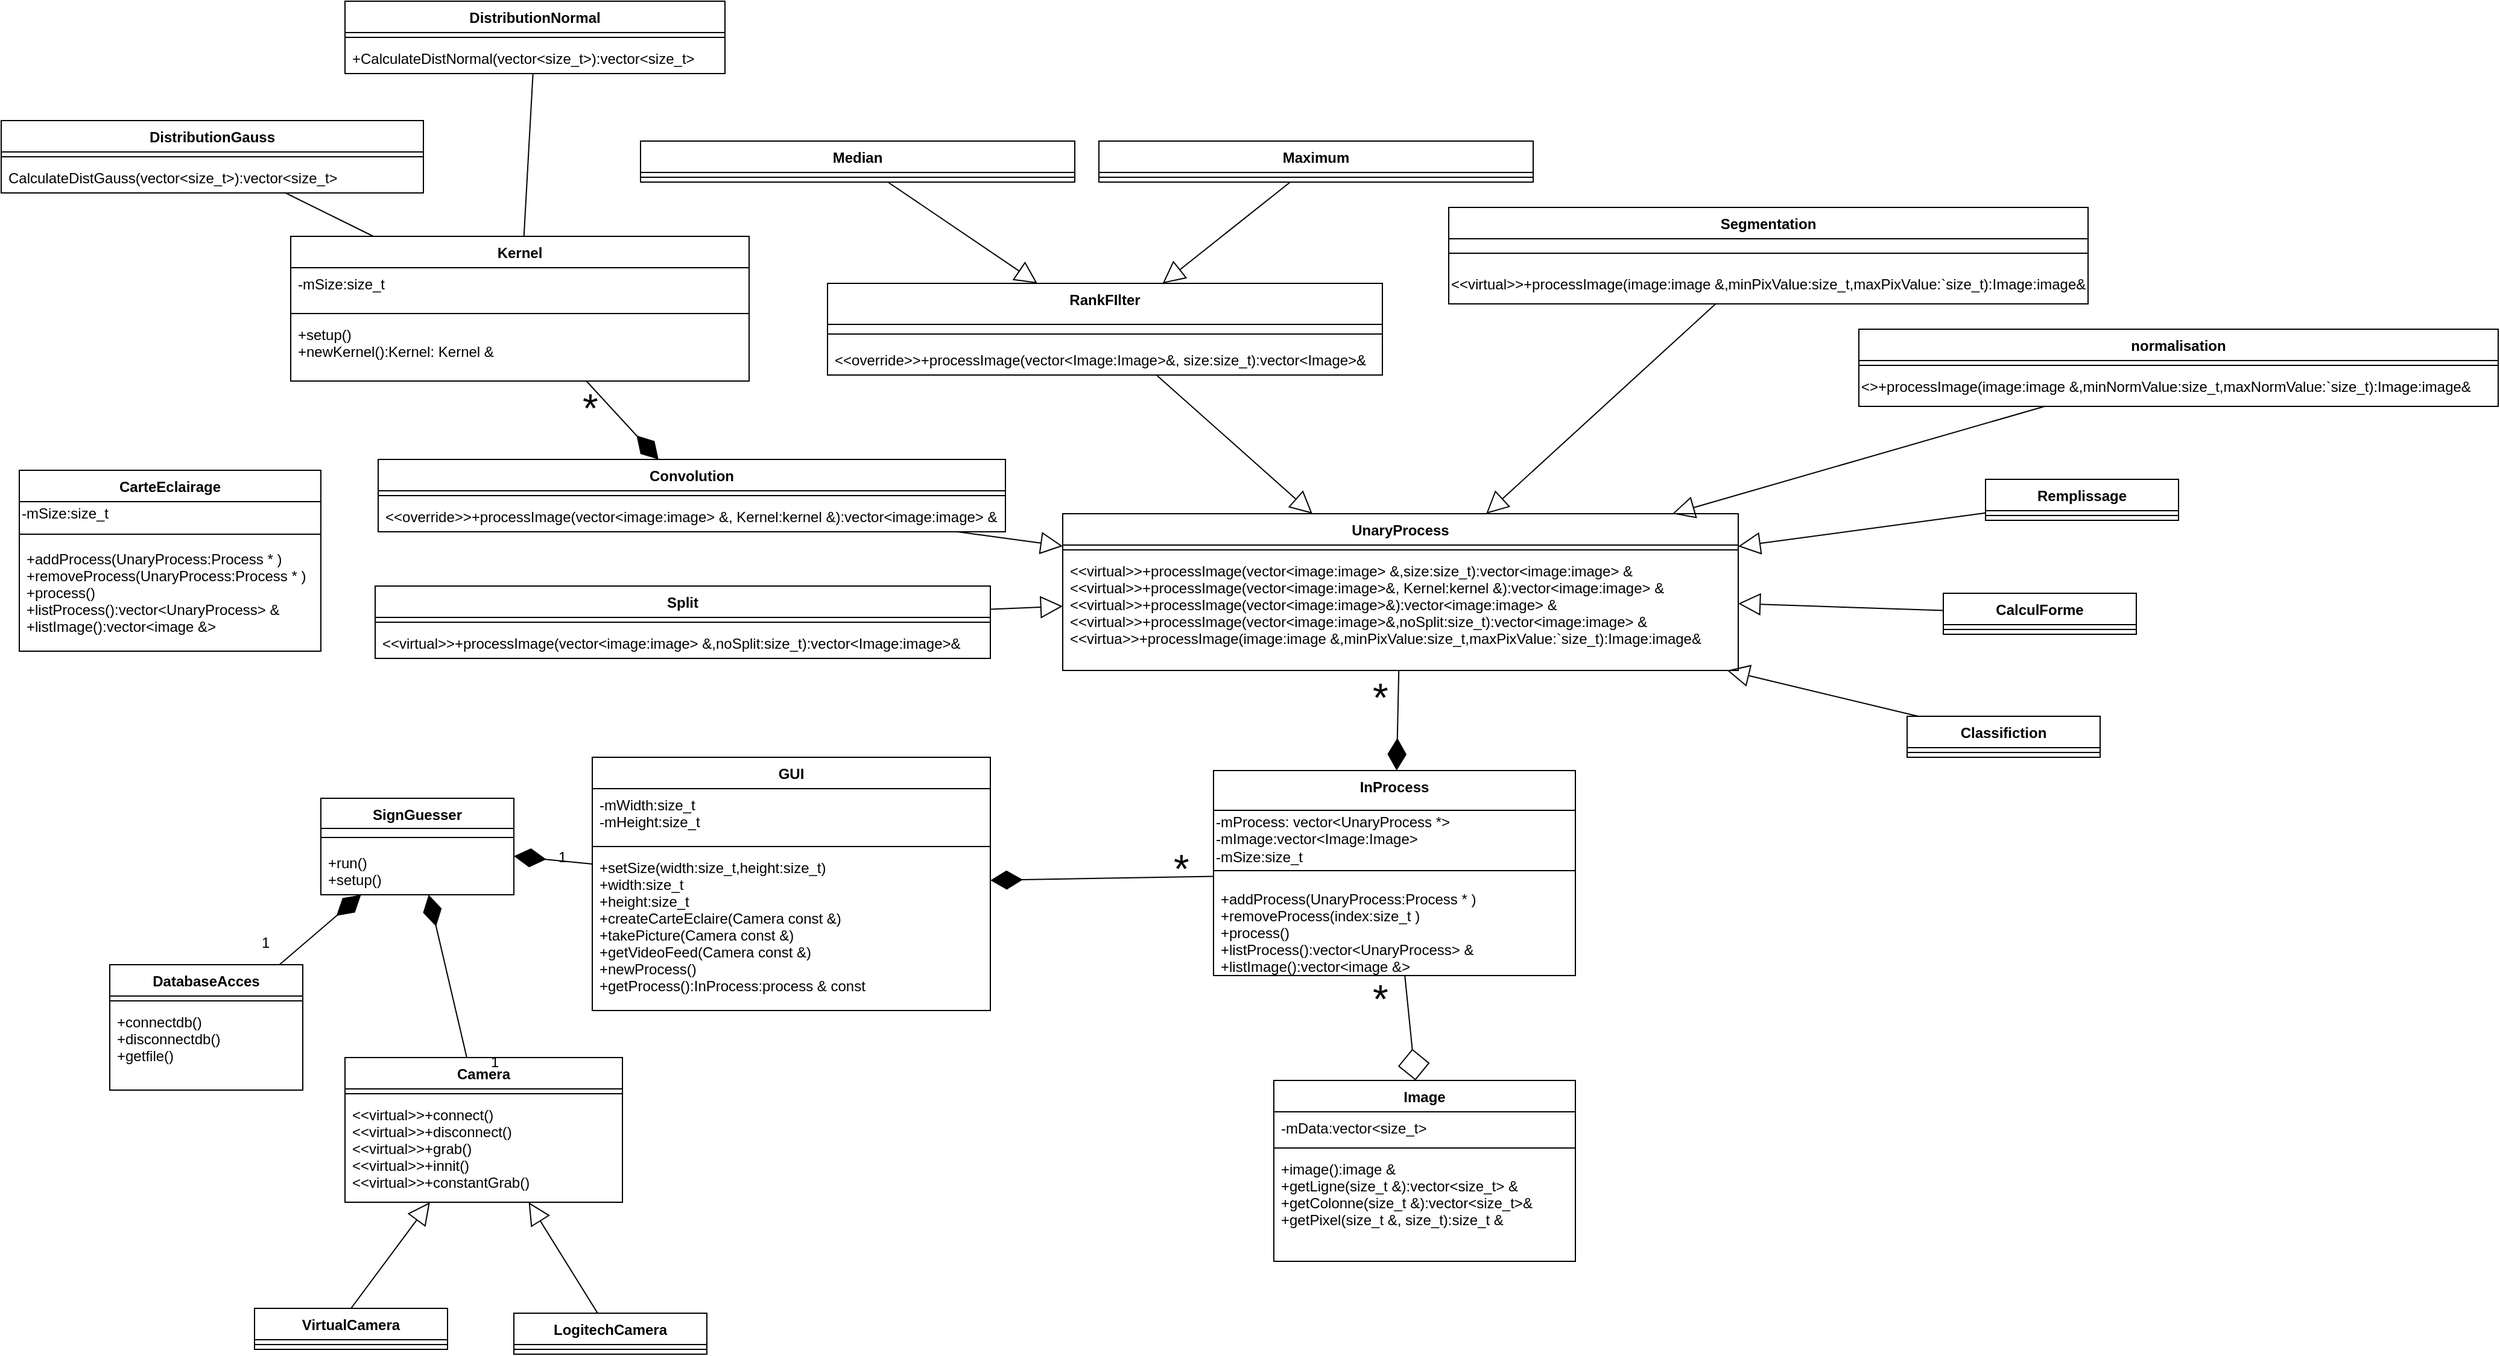 <mxfile version="11.3.0" type="device" pages="1"><diagram id="PDiZhnMwtKH1z3-ArNgQ" name="Page-1"><mxGraphModel dx="1534" dy="1639" grid="1" gridSize="10" guides="1" tooltips="1" connect="1" arrows="1" fold="1" page="0" pageScale="1" pageWidth="850" pageHeight="1100" math="0" shadow="0"><root><mxCell id="0"/><mxCell id="1" parent="0"/><mxCell id="jT6UK49fK-MPnu4gzo5e-1" value="Camera" style="swimlane;fontStyle=1;align=center;verticalAlign=top;childLayout=stackLayout;horizontal=1;startSize=26;horizontalStack=0;resizeParent=1;resizeParentMax=0;resizeLast=0;collapsible=1;marginBottom=0;" parent="1" vertex="1"><mxGeometry x="285" y="493" width="230" height="120" as="geometry"/></mxCell><mxCell id="jT6UK49fK-MPnu4gzo5e-3" value="" style="line;strokeWidth=1;fillColor=none;align=left;verticalAlign=middle;spacingTop=-1;spacingLeft=3;spacingRight=3;rotatable=0;labelPosition=right;points=[];portConstraint=eastwest;" parent="jT6UK49fK-MPnu4gzo5e-1" vertex="1"><mxGeometry y="26" width="230" height="8" as="geometry"/></mxCell><mxCell id="jT6UK49fK-MPnu4gzo5e-4" value="&lt;&lt;virtual&gt;&gt;+connect()&#10;&lt;&lt;virtual&gt;&gt;+disconnect()&#10;&lt;&lt;virtual&gt;&gt;+grab()&#10;&lt;&lt;virtual&gt;&gt;+innit()&#10;&lt;&lt;virtual&gt;&gt;+constantGrab()" style="text;strokeColor=none;fillColor=none;align=left;verticalAlign=top;spacingLeft=4;spacingRight=4;overflow=hidden;rotatable=0;points=[[0,0.5],[1,0.5]];portConstraint=eastwest;" parent="jT6UK49fK-MPnu4gzo5e-1" vertex="1"><mxGeometry y="34" width="230" height="86" as="geometry"/></mxCell><mxCell id="jT6UK49fK-MPnu4gzo5e-17" value="LogitechCamera" style="swimlane;fontStyle=1;align=center;verticalAlign=top;childLayout=stackLayout;horizontal=1;startSize=26;horizontalStack=0;resizeParent=1;resizeParentMax=0;resizeLast=0;collapsible=1;marginBottom=0;" parent="1" vertex="1"><mxGeometry x="425" y="705" width="160" height="34" as="geometry"/></mxCell><mxCell id="jT6UK49fK-MPnu4gzo5e-19" value="" style="line;strokeWidth=1;fillColor=none;align=left;verticalAlign=middle;spacingTop=-1;spacingLeft=3;spacingRight=3;rotatable=0;labelPosition=right;points=[];portConstraint=eastwest;" parent="jT6UK49fK-MPnu4gzo5e-17" vertex="1"><mxGeometry y="26" width="160" height="8" as="geometry"/></mxCell><mxCell id="jT6UK49fK-MPnu4gzo5e-21" value="VirtualCamera" style="swimlane;fontStyle=1;align=center;verticalAlign=top;childLayout=stackLayout;horizontal=1;startSize=26;horizontalStack=0;resizeParent=1;resizeParentMax=0;resizeLast=0;collapsible=1;marginBottom=0;" parent="1" vertex="1"><mxGeometry x="210" y="701" width="160" height="34" as="geometry"/></mxCell><mxCell id="jT6UK49fK-MPnu4gzo5e-23" value="" style="line;strokeWidth=1;fillColor=none;align=left;verticalAlign=middle;spacingTop=-1;spacingLeft=3;spacingRight=3;rotatable=0;labelPosition=right;points=[];portConstraint=eastwest;" parent="jT6UK49fK-MPnu4gzo5e-21" vertex="1"><mxGeometry y="26" width="160" height="8" as="geometry"/></mxCell><mxCell id="jT6UK49fK-MPnu4gzo5e-25" value="" style="endArrow=block;endSize=16;endFill=0;html=1;exitX=0.5;exitY=0;exitDx=0;exitDy=0;" parent="1" source="jT6UK49fK-MPnu4gzo5e-21" target="jT6UK49fK-MPnu4gzo5e-1" edge="1"><mxGeometry x="-0.48" y="35" width="160" relative="1" as="geometry"><mxPoint x="430" y="836" as="sourcePoint"/><mxPoint x="590" y="836" as="targetPoint"/><mxPoint as="offset"/></mxGeometry></mxCell><mxCell id="jT6UK49fK-MPnu4gzo5e-26" value="" style="endArrow=block;endSize=16;endFill=0;html=1;" parent="1" source="jT6UK49fK-MPnu4gzo5e-17" target="jT6UK49fK-MPnu4gzo5e-1" edge="1"><mxGeometry x="-0.48" y="35" width="160" relative="1" as="geometry"><mxPoint x="730" y="700" as="sourcePoint"/><mxPoint x="788" y="636" as="targetPoint"/><mxPoint as="offset"/></mxGeometry></mxCell><mxCell id="jT6UK49fK-MPnu4gzo5e-27" value="UnaryProcess" style="swimlane;fontStyle=1;align=center;verticalAlign=top;childLayout=stackLayout;horizontal=1;startSize=26;horizontalStack=0;resizeParent=1;resizeParentMax=0;resizeLast=0;collapsible=1;marginBottom=0;" parent="1" vertex="1"><mxGeometry x="880" y="42" width="560" height="130" as="geometry"/></mxCell><mxCell id="jT6UK49fK-MPnu4gzo5e-29" value="" style="line;strokeWidth=1;fillColor=none;align=left;verticalAlign=middle;spacingTop=-1;spacingLeft=3;spacingRight=3;rotatable=0;labelPosition=right;points=[];portConstraint=eastwest;" parent="jT6UK49fK-MPnu4gzo5e-27" vertex="1"><mxGeometry y="26" width="560" height="8" as="geometry"/></mxCell><mxCell id="jT6UK49fK-MPnu4gzo5e-30" value="&lt;&lt;virtual&gt;&gt;+processImage(vector&lt;image:image&gt; &amp;,size:size_t):vector&lt;image:image&gt; &amp;&#10;&lt;&lt;virtual&gt;&gt;+processImage(vector&lt;image:image&gt;&amp;, Kernel:kernel &amp;):vector&lt;image:image&gt; &amp;&#10;&lt;&lt;virtual&gt;&gt;+processImage(vector&lt;image:image&gt;&amp;):vector&lt;image:image&gt; &amp;&#10;&lt;&lt;virtual&gt;&gt;+processImage(vector&lt;image:image&gt;&amp;,noSplit:size_t):vector&lt;image:image&gt; &amp;&#10;&lt;&lt;virtua&gt;&gt;+processImage(image:image &amp;,minPixValue:size_t,maxPixValue:`size_t):Image:image&amp;" style="text;strokeColor=none;fillColor=none;align=left;verticalAlign=top;spacingLeft=4;spacingRight=4;overflow=hidden;rotatable=0;points=[[0,0.5],[1,0.5]];portConstraint=eastwest;" parent="jT6UK49fK-MPnu4gzo5e-27" vertex="1"><mxGeometry y="34" width="560" height="96" as="geometry"/></mxCell><mxCell id="jT6UK49fK-MPnu4gzo5e-39" value="Segmentation" style="swimlane;fontStyle=1;align=center;verticalAlign=top;childLayout=stackLayout;horizontal=1;startSize=26;horizontalStack=0;resizeParent=1;resizeParentMax=0;resizeLast=0;collapsible=1;marginBottom=0;" parent="1" vertex="1"><mxGeometry x="1200" y="-212" width="530" height="80" as="geometry"/></mxCell><mxCell id="jT6UK49fK-MPnu4gzo5e-41" value="" style="line;strokeWidth=1;fillColor=none;align=left;verticalAlign=middle;spacingTop=-1;spacingLeft=3;spacingRight=3;rotatable=0;labelPosition=right;points=[];portConstraint=eastwest;" parent="jT6UK49fK-MPnu4gzo5e-39" vertex="1"><mxGeometry y="26" width="530" height="24" as="geometry"/></mxCell><UserObject label="&amp;lt;&amp;lt;virtual&amp;gt;&amp;gt;+processImage(image:image &amp;amp;,minPixValue:size_t,maxPixValue:`size_t):Image:image&amp;amp;" link="&lt;&lt;virtua&gt;&gt;+processImage(image:image &amp;,minPixValue:size_t,maxPixValue:`size_t):Image:image" id="B89aI0vVhFAABAw-iWFT-4"><mxCell style="text;html=1;" vertex="1" parent="jT6UK49fK-MPnu4gzo5e-39"><mxGeometry y="50" width="530" height="30" as="geometry"/></mxCell></UserObject><mxCell id="jT6UK49fK-MPnu4gzo5e-43" value="" style="endArrow=block;endSize=16;endFill=0;html=1;" parent="1" source="ra9tft4t25NeVBmugple-39" target="jT6UK49fK-MPnu4gzo5e-27" edge="1"><mxGeometry x="-0.48" y="35" width="160" relative="1" as="geometry"><mxPoint x="688.667" y="30.5" as="sourcePoint"/><mxPoint x="769.752" y="90" as="targetPoint"/><mxPoint as="offset"/></mxGeometry></mxCell><mxCell id="jT6UK49fK-MPnu4gzo5e-45" value="" style="endArrow=block;endSize=16;endFill=0;html=1;" parent="1" source="jT6UK49fK-MPnu4gzo5e-39" target="jT6UK49fK-MPnu4gzo5e-27" edge="1"><mxGeometry x="-0.48" y="35" width="160" relative="1" as="geometry"><mxPoint x="1031" y="140" as="sourcePoint"/><mxPoint x="1089.252" y="80" as="targetPoint"/><mxPoint as="offset"/></mxGeometry></mxCell><mxCell id="jT6UK49fK-MPnu4gzo5e-46" value="InProcess" style="swimlane;fontStyle=1;align=center;verticalAlign=top;childLayout=stackLayout;horizontal=1;startSize=33;horizontalStack=0;resizeParent=1;resizeParentMax=0;resizeLast=0;collapsible=1;marginBottom=0;" parent="1" vertex="1"><mxGeometry x="1005" y="255" width="300" height="170" as="geometry"/></mxCell><mxCell id="jT6UK49fK-MPnu4gzo5e-72" value="-mProcess: vector&amp;lt;UnaryProcess *&amp;gt;&lt;br&gt;-mImage:vector&amp;lt;Image:Image&amp;gt;&lt;br&gt;-mSize:size_t" style="text;html=1;resizable=0;points=[];autosize=1;align=left;verticalAlign=top;spacingTop=-4;fontSize=12;" parent="jT6UK49fK-MPnu4gzo5e-46" vertex="1"><mxGeometry y="33" width="300" height="40" as="geometry"/></mxCell><mxCell id="jT6UK49fK-MPnu4gzo5e-48" value="" style="line;strokeWidth=1;fillColor=none;align=left;verticalAlign=middle;spacingTop=-1;spacingLeft=3;spacingRight=3;rotatable=0;labelPosition=right;points=[];portConstraint=eastwest;" parent="jT6UK49fK-MPnu4gzo5e-46" vertex="1"><mxGeometry y="73" width="300" height="20" as="geometry"/></mxCell><mxCell id="jT6UK49fK-MPnu4gzo5e-49" value="+addProcess(UnaryProcess:Process * )&#10;+removeProcess(index:size_t )&#10;+process()&#10;+listProcess():vector&lt;UnaryProcess&gt; &amp;&#10;+listImage():vector&lt;image &amp;&gt;" style="text;strokeColor=none;fillColor=none;align=left;verticalAlign=top;spacingLeft=4;spacingRight=4;overflow=hidden;rotatable=0;points=[[0,0.5],[1,0.5]];portConstraint=eastwest;" parent="jT6UK49fK-MPnu4gzo5e-46" vertex="1"><mxGeometry y="93" width="300" height="77" as="geometry"/></mxCell><mxCell id="jT6UK49fK-MPnu4gzo5e-52" value="GUI" style="swimlane;fontStyle=1;align=center;verticalAlign=top;childLayout=stackLayout;horizontal=1;startSize=26;horizontalStack=0;resizeParent=1;resizeParentMax=0;resizeLast=0;collapsible=1;marginBottom=0;fontSize=12;" parent="1" vertex="1"><mxGeometry x="490" y="244" width="330" height="210" as="geometry"/></mxCell><mxCell id="jT6UK49fK-MPnu4gzo5e-53" value="-mWidth:size_t&#10;-mHeight:size_t&#10;" style="text;strokeColor=none;fillColor=none;align=left;verticalAlign=top;spacingLeft=4;spacingRight=4;overflow=hidden;rotatable=0;points=[[0,0.5],[1,0.5]];portConstraint=eastwest;" parent="jT6UK49fK-MPnu4gzo5e-52" vertex="1"><mxGeometry y="26" width="330" height="44" as="geometry"/></mxCell><mxCell id="jT6UK49fK-MPnu4gzo5e-54" value="" style="line;strokeWidth=1;fillColor=none;align=left;verticalAlign=middle;spacingTop=-1;spacingLeft=3;spacingRight=3;rotatable=0;labelPosition=right;points=[];portConstraint=eastwest;" parent="jT6UK49fK-MPnu4gzo5e-52" vertex="1"><mxGeometry y="70" width="330" height="8" as="geometry"/></mxCell><mxCell id="jT6UK49fK-MPnu4gzo5e-55" value="+setSize(width:size_t,height:size_t)&#10;+width:size_t&#10;+height:size_t&#10;+createCarteEclaire(Camera const &amp;)&#10;+takePicture(Camera const &amp;)&#10;+getVideoFeed(Camera const &amp;)&#10;+newProcess()&#10;+getProcess():InProcess:process &amp; const" style="text;strokeColor=none;fillColor=none;align=left;verticalAlign=top;spacingLeft=4;spacingRight=4;overflow=hidden;rotatable=0;points=[[0,0.5],[1,0.5]];portConstraint=eastwest;" parent="jT6UK49fK-MPnu4gzo5e-52" vertex="1"><mxGeometry y="78" width="330" height="132" as="geometry"/></mxCell><mxCell id="jT6UK49fK-MPnu4gzo5e-56" value="DatabaseAcces" style="swimlane;fontStyle=1;align=center;verticalAlign=top;childLayout=stackLayout;horizontal=1;startSize=26;horizontalStack=0;resizeParent=1;resizeParentMax=0;resizeLast=0;collapsible=1;marginBottom=0;fontSize=12;" parent="1" vertex="1"><mxGeometry x="90" y="416" width="160" height="104" as="geometry"/></mxCell><mxCell id="jT6UK49fK-MPnu4gzo5e-58" value="" style="line;strokeWidth=1;fillColor=none;align=left;verticalAlign=middle;spacingTop=-1;spacingLeft=3;spacingRight=3;rotatable=0;labelPosition=right;points=[];portConstraint=eastwest;" parent="jT6UK49fK-MPnu4gzo5e-56" vertex="1"><mxGeometry y="26" width="160" height="8" as="geometry"/></mxCell><mxCell id="jT6UK49fK-MPnu4gzo5e-59" value="+connectdb()&#10;+disconnectdb()&#10;+getfile()" style="text;strokeColor=none;fillColor=none;align=left;verticalAlign=top;spacingLeft=4;spacingRight=4;overflow=hidden;rotatable=0;points=[[0,0.5],[1,0.5]];portConstraint=eastwest;" parent="jT6UK49fK-MPnu4gzo5e-56" vertex="1"><mxGeometry y="34" width="160" height="70" as="geometry"/></mxCell><mxCell id="jT6UK49fK-MPnu4gzo5e-60" value="SignGuesser" style="swimlane;fontStyle=1;align=center;verticalAlign=top;childLayout=stackLayout;horizontal=1;startSize=25;horizontalStack=0;resizeParent=1;resizeParentMax=0;resizeLast=0;collapsible=1;marginBottom=0;fontSize=12;" parent="1" vertex="1"><mxGeometry x="265" y="278" width="160" height="80" as="geometry"/></mxCell><mxCell id="jT6UK49fK-MPnu4gzo5e-62" value="" style="line;strokeWidth=1;fillColor=none;align=left;verticalAlign=middle;spacingTop=-1;spacingLeft=3;spacingRight=3;rotatable=0;labelPosition=right;points=[];portConstraint=eastwest;" parent="jT6UK49fK-MPnu4gzo5e-60" vertex="1"><mxGeometry y="25" width="160" height="15" as="geometry"/></mxCell><mxCell id="jT6UK49fK-MPnu4gzo5e-63" value="+run()&#10;+setup()" style="text;strokeColor=none;fillColor=none;align=left;verticalAlign=top;spacingLeft=4;spacingRight=4;overflow=hidden;rotatable=0;points=[[0,0.5],[1,0.5]];portConstraint=eastwest;" parent="jT6UK49fK-MPnu4gzo5e-60" vertex="1"><mxGeometry y="40" width="160" height="40" as="geometry"/></mxCell><mxCell id="jT6UK49fK-MPnu4gzo5e-89" value="1" style="text;html=1;resizable=0;points=[];autosize=1;align=left;verticalAlign=top;spacingTop=-4;fontSize=12;" parent="1" vertex="1"><mxGeometry x="460" y="317" width="20" height="20" as="geometry"/></mxCell><mxCell id="jT6UK49fK-MPnu4gzo5e-90" value="1" style="text;html=1;resizable=0;points=[];autosize=1;align=left;verticalAlign=top;spacingTop=-4;fontSize=12;" parent="1" vertex="1"><mxGeometry x="404" y="487" width="20" height="20" as="geometry"/></mxCell><mxCell id="dZitcG1kbYvTenkWODb6-5" value="CarteEclairage" style="swimlane;fontStyle=1;align=center;verticalAlign=top;childLayout=stackLayout;horizontal=1;startSize=26;horizontalStack=0;resizeParent=1;resizeParentMax=0;resizeLast=0;collapsible=1;marginBottom=0;" parent="1" vertex="1"><mxGeometry x="15" y="6" width="250" height="150" as="geometry"/></mxCell><mxCell id="dZitcG1kbYvTenkWODb6-43" value="-mSize:size_t" style="text;html=1;resizable=0;points=[];autosize=1;align=left;verticalAlign=top;spacingTop=-4;" parent="dZitcG1kbYvTenkWODb6-5" vertex="1"><mxGeometry y="26" width="250" height="20" as="geometry"/></mxCell><mxCell id="dZitcG1kbYvTenkWODb6-7" value="" style="line;strokeWidth=1;fillColor=none;align=left;verticalAlign=middle;spacingTop=-1;spacingLeft=3;spacingRight=3;rotatable=0;labelPosition=right;points=[];portConstraint=eastwest;" parent="dZitcG1kbYvTenkWODb6-5" vertex="1"><mxGeometry y="46" width="250" height="14" as="geometry"/></mxCell><mxCell id="dZitcG1kbYvTenkWODb6-8" value="+addProcess(UnaryProcess:Process * )&#10;+removeProcess(UnaryProcess:Process * )&#10;+process()&#10;+listProcess():vector&lt;UnaryProcess&gt; &amp;&#10;+listImage():vector&lt;image &amp;&gt;" style="text;strokeColor=none;fillColor=none;align=left;verticalAlign=top;spacingLeft=4;spacingRight=4;overflow=hidden;rotatable=0;points=[[0,0.5],[1,0.5]];portConstraint=eastwest;" parent="dZitcG1kbYvTenkWODb6-5" vertex="1"><mxGeometry y="60" width="250" height="90" as="geometry"/></mxCell><mxCell id="dZitcG1kbYvTenkWODb6-11" value="*&lt;br style=&quot;font-size: 33px;&quot;&gt;" style="text;html=1;resizable=0;points=[];autosize=1;align=left;verticalAlign=top;spacingTop=-4;fontSize=33;" parent="1" vertex="1"><mxGeometry x="1135" y="172" width="20" height="20" as="geometry"/></mxCell><mxCell id="dZitcG1kbYvTenkWODb6-17" value="1" style="text;html=1;resizable=0;points=[];autosize=1;align=left;verticalAlign=top;spacingTop=-4;fontSize=12;" parent="1" vertex="1"><mxGeometry x="214" y="387.5" width="20" height="20" as="geometry"/></mxCell><mxCell id="dZitcG1kbYvTenkWODb6-31" value="*&lt;br style=&quot;font-size: 33px;&quot;&gt;" style="text;html=1;resizable=0;points=[];autosize=1;align=left;verticalAlign=top;spacingTop=-4;fontSize=33;" parent="1" vertex="1"><mxGeometry x="1135" y="422" width="20" height="20" as="geometry"/></mxCell><mxCell id="dZitcG1kbYvTenkWODb6-36" value="Image" style="swimlane;fontStyle=1;align=center;verticalAlign=top;childLayout=stackLayout;horizontal=1;startSize=26;horizontalStack=0;resizeParent=1;resizeParentMax=0;resizeLast=0;collapsible=1;marginBottom=0;" parent="1" vertex="1"><mxGeometry x="1055" y="512" width="250" height="150" as="geometry"/></mxCell><mxCell id="dZitcG1kbYvTenkWODb6-37" value="-mData:vector&lt;size_t&gt;" style="text;strokeColor=none;fillColor=none;align=left;verticalAlign=top;spacingLeft=4;spacingRight=4;overflow=hidden;rotatable=0;points=[[0,0.5],[1,0.5]];portConstraint=eastwest;" parent="dZitcG1kbYvTenkWODb6-36" vertex="1"><mxGeometry y="26" width="250" height="26" as="geometry"/></mxCell><mxCell id="dZitcG1kbYvTenkWODb6-38" value="" style="line;strokeWidth=1;fillColor=none;align=left;verticalAlign=middle;spacingTop=-1;spacingLeft=3;spacingRight=3;rotatable=0;labelPosition=right;points=[];portConstraint=eastwest;" parent="dZitcG1kbYvTenkWODb6-36" vertex="1"><mxGeometry y="52" width="250" height="8" as="geometry"/></mxCell><mxCell id="dZitcG1kbYvTenkWODb6-39" value="+image():image &amp;&#10;+getLigne(size_t &amp;):vector&lt;size_t&gt; &amp;&#10;+getColonne(size_t &amp;):vector&lt;size_t&gt;&amp;&#10;+getPixel(size_t &amp;, size_t):size_t &amp;&#10;" style="text;strokeColor=none;fillColor=none;align=left;verticalAlign=top;spacingLeft=4;spacingRight=4;overflow=hidden;rotatable=0;points=[[0,0.5],[1,0.5]];portConstraint=eastwest;" parent="dZitcG1kbYvTenkWODb6-36" vertex="1"><mxGeometry y="60" width="250" height="90" as="geometry"/></mxCell><mxCell id="ra9tft4t25NeVBmugple-1" value="normalisation" style="swimlane;fontStyle=1;align=center;verticalAlign=top;childLayout=stackLayout;horizontal=1;startSize=26;horizontalStack=0;resizeParent=1;resizeParentMax=0;resizeLast=0;collapsible=1;marginBottom=0;" parent="1" vertex="1"><mxGeometry x="1540" y="-111" width="530" height="64" as="geometry"/></mxCell><mxCell id="ra9tft4t25NeVBmugple-3" value="" style="line;strokeWidth=1;fillColor=none;align=left;verticalAlign=middle;spacingTop=-1;spacingLeft=3;spacingRight=3;rotatable=0;labelPosition=right;points=[];portConstraint=eastwest;" parent="ra9tft4t25NeVBmugple-1" vertex="1"><mxGeometry y="26" width="530" height="8" as="geometry"/></mxCell><UserObject label="&amp;lt;&amp;gt;+processImage(image:image &amp;amp;,minNormValue:size_t,maxNormValue:`size_t):Image:image&amp;amp;" link="&lt;&lt;virtual&gt;&gt;+processImage(image:image &amp;,minPixValue:size_t,maxPixValue:`size_t):Image:image&amp;" id="B89aI0vVhFAABAw-iWFT-5"><mxCell style="text;html=1;" vertex="1" parent="ra9tft4t25NeVBmugple-1"><mxGeometry y="34" width="530" height="30" as="geometry"/></mxCell></UserObject><mxCell id="ra9tft4t25NeVBmugple-5" value="" style="endArrow=block;endSize=16;endFill=0;html=1;" parent="1" source="ra9tft4t25NeVBmugple-1" target="jT6UK49fK-MPnu4gzo5e-27" edge="1"><mxGeometry x="-0.48" y="35" width="160" relative="1" as="geometry"><mxPoint x="1229.833" y="110" as="sourcePoint"/><mxPoint x="1111.206" y="165" as="targetPoint"/><mxPoint as="offset"/></mxGeometry></mxCell><mxCell id="ra9tft4t25NeVBmugple-9" value="" style="endArrow=diamondThin;endFill=1;endSize=24;html=1;" parent="1" source="jT6UK49fK-MPnu4gzo5e-52" target="jT6UK49fK-MPnu4gzo5e-60" edge="1"><mxGeometry width="160" relative="1" as="geometry"><mxPoint x="364.362" y="368" as="sourcePoint"/><mxPoint x="395.957" y="503" as="targetPoint"/></mxGeometry></mxCell><mxCell id="ra9tft4t25NeVBmugple-10" value="" style="endArrow=diamondThin;endFill=1;endSize=24;html=1;" parent="1" source="jT6UK49fK-MPnu4gzo5e-56" target="jT6UK49fK-MPnu4gzo5e-60" edge="1"><mxGeometry width="160" relative="1" as="geometry"><mxPoint x="340" y="400.794" as="sourcePoint"/><mxPoint x="285" y="391.304" as="targetPoint"/></mxGeometry></mxCell><mxCell id="ra9tft4t25NeVBmugple-11" value="" style="endArrow=diamondThin;endFill=1;endSize=24;html=1;" parent="1" source="jT6UK49fK-MPnu4gzo5e-1" target="jT6UK49fK-MPnu4gzo5e-60" edge="1"><mxGeometry width="160" relative="1" as="geometry"><mxPoint x="372.5" y="415.794" as="sourcePoint"/><mxPoint x="317.5" y="406.304" as="targetPoint"/></mxGeometry></mxCell><mxCell id="ra9tft4t25NeVBmugple-13" value="" style="endArrow=diamond;endFill=0;endSize=24;html=1;" parent="1" source="jT6UK49fK-MPnu4gzo5e-46" target="dZitcG1kbYvTenkWODb6-36" edge="1"><mxGeometry width="160" relative="1" as="geometry"><mxPoint x="923.585" y="537" as="sourcePoint"/><mxPoint x="921.415" y="422" as="targetPoint"/></mxGeometry></mxCell><mxCell id="ra9tft4t25NeVBmugple-14" value="" style="endArrow=diamondThin;endFill=1;endSize=24;html=1;" parent="1" source="jT6UK49fK-MPnu4gzo5e-27" target="jT6UK49fK-MPnu4gzo5e-46" edge="1"><mxGeometry width="160" relative="1" as="geometry"><mxPoint x="1091.687" y="277" as="sourcePoint"/><mxPoint x="1028.225" y="200" as="targetPoint"/></mxGeometry></mxCell><mxCell id="ra9tft4t25NeVBmugple-18" value="" style="endArrow=block;endSize=16;endFill=0;html=1;" parent="1" source="ra9tft4t25NeVBmugple-58" target="ra9tft4t25NeVBmugple-53" edge="1"><mxGeometry x="-0.48" y="35" width="160" relative="1" as="geometry"><mxPoint x="902.653" y="-177" as="sourcePoint"/><mxPoint x="871.25" y="-50" as="targetPoint"/><mxPoint as="offset"/></mxGeometry></mxCell><mxCell id="ra9tft4t25NeVBmugple-19" value="" style="endArrow=block;endSize=16;endFill=0;html=1;" parent="1" source="ra9tft4t25NeVBmugple-53" target="jT6UK49fK-MPnu4gzo5e-27" edge="1"><mxGeometry x="-0.48" y="35" width="160" relative="1" as="geometry"><mxPoint x="855.152" y="-16" as="sourcePoint"/><mxPoint x="780.706" y="125" as="targetPoint"/><mxPoint as="offset"/></mxGeometry></mxCell><mxCell id="ra9tft4t25NeVBmugple-20" value="" style="endArrow=block;endSize=16;endFill=0;html=1;" parent="1" source="ra9tft4t25NeVBmugple-62" target="ra9tft4t25NeVBmugple-53" edge="1"><mxGeometry x="-0.48" y="35" width="160" relative="1" as="geometry"><mxPoint x="744.04" y="-181" as="sourcePoint"/><mxPoint x="828.75" y="-50" as="targetPoint"/><mxPoint as="offset"/></mxGeometry></mxCell><mxCell id="ra9tft4t25NeVBmugple-22" value="Kernel" style="swimlane;fontStyle=1;align=center;verticalAlign=top;childLayout=stackLayout;horizontal=1;startSize=26;horizontalStack=0;resizeParent=1;resizeParentMax=0;resizeLast=0;collapsible=1;marginBottom=0;" parent="1" vertex="1"><mxGeometry x="240" y="-188" width="380" height="120" as="geometry"/></mxCell><mxCell id="ra9tft4t25NeVBmugple-23" value="-mSize:size_t" style="text;strokeColor=none;fillColor=none;align=left;verticalAlign=top;spacingLeft=4;spacingRight=4;overflow=hidden;rotatable=0;points=[[0,0.5],[1,0.5]];portConstraint=eastwest;" parent="ra9tft4t25NeVBmugple-22" vertex="1"><mxGeometry y="26" width="380" height="34" as="geometry"/></mxCell><mxCell id="ra9tft4t25NeVBmugple-24" value="" style="line;strokeWidth=1;fillColor=none;align=left;verticalAlign=middle;spacingTop=-1;spacingLeft=3;spacingRight=3;rotatable=0;labelPosition=right;points=[];portConstraint=eastwest;" parent="ra9tft4t25NeVBmugple-22" vertex="1"><mxGeometry y="60" width="380" height="8" as="geometry"/></mxCell><mxCell id="ra9tft4t25NeVBmugple-25" value="+setup()&#10;+newKernel():Kernel: Kernel &amp;" style="text;strokeColor=none;fillColor=none;align=left;verticalAlign=top;spacingLeft=4;spacingRight=4;overflow=hidden;rotatable=0;points=[[0,0.5],[1,0.5]];portConstraint=eastwest;" parent="ra9tft4t25NeVBmugple-22" vertex="1"><mxGeometry y="68" width="380" height="52" as="geometry"/></mxCell><mxCell id="ra9tft4t25NeVBmugple-26" value="" style="endArrow=diamondThin;endFill=1;endSize=24;html=1;" parent="1" source="jT6UK49fK-MPnu4gzo5e-46" target="jT6UK49fK-MPnu4gzo5e-52" edge="1"><mxGeometry width="160" relative="1" as="geometry"><mxPoint x="811.725" y="278" as="sourcePoint"/><mxPoint x="875.187" y="355" as="targetPoint"/></mxGeometry></mxCell><mxCell id="ra9tft4t25NeVBmugple-27" value="*&lt;br style=&quot;font-size: 33px;&quot;&gt;" style="text;html=1;resizable=0;points=[];autosize=1;align=left;verticalAlign=top;spacingTop=-4;fontSize=33;" parent="1" vertex="1"><mxGeometry x="970" y="314" width="20" height="20" as="geometry"/></mxCell><mxCell id="ra9tft4t25NeVBmugple-29" value="Remplissage" style="swimlane;fontStyle=1;align=center;verticalAlign=top;childLayout=stackLayout;horizontal=1;startSize=26;horizontalStack=0;resizeParent=1;resizeParentMax=0;resizeLast=0;collapsible=1;marginBottom=0;" parent="1" vertex="1"><mxGeometry x="1645" y="13.5" width="160" height="34" as="geometry"/></mxCell><mxCell id="ra9tft4t25NeVBmugple-30" value="" style="line;strokeWidth=1;fillColor=none;align=left;verticalAlign=middle;spacingTop=-1;spacingLeft=3;spacingRight=3;rotatable=0;labelPosition=right;points=[];portConstraint=eastwest;" parent="ra9tft4t25NeVBmugple-29" vertex="1"><mxGeometry y="26" width="160" height="8" as="geometry"/></mxCell><mxCell id="ra9tft4t25NeVBmugple-31" value="" style="endArrow=block;endSize=16;endFill=0;html=1;" parent="1" source="ra9tft4t25NeVBmugple-29" target="jT6UK49fK-MPnu4gzo5e-27" edge="1"><mxGeometry x="-0.48" y="35" width="160" relative="1" as="geometry"><mxPoint x="1211.833" y="62" as="sourcePoint"/><mxPoint x="1005" y="135" as="targetPoint"/><mxPoint as="offset"/></mxGeometry></mxCell><mxCell id="ra9tft4t25NeVBmugple-32" value="CalculForme" style="swimlane;fontStyle=1;align=center;verticalAlign=top;childLayout=stackLayout;horizontal=1;startSize=26;horizontalStack=0;resizeParent=1;resizeParentMax=0;resizeLast=0;collapsible=1;marginBottom=0;" parent="1" vertex="1"><mxGeometry x="1610" y="108" width="160" height="34" as="geometry"/></mxCell><mxCell id="ra9tft4t25NeVBmugple-33" value="" style="line;strokeWidth=1;fillColor=none;align=left;verticalAlign=middle;spacingTop=-1;spacingLeft=3;spacingRight=3;rotatable=0;labelPosition=right;points=[];portConstraint=eastwest;" parent="ra9tft4t25NeVBmugple-32" vertex="1"><mxGeometry y="26" width="160" height="8" as="geometry"/></mxCell><mxCell id="ra9tft4t25NeVBmugple-34" value="Classifiction" style="swimlane;fontStyle=1;align=center;verticalAlign=top;childLayout=stackLayout;horizontal=1;startSize=26;horizontalStack=0;resizeParent=1;resizeParentMax=0;resizeLast=0;collapsible=1;marginBottom=0;" parent="1" vertex="1"><mxGeometry x="1580" y="210" width="160" height="34" as="geometry"/></mxCell><mxCell id="ra9tft4t25NeVBmugple-35" value="" style="line;strokeWidth=1;fillColor=none;align=left;verticalAlign=middle;spacingTop=-1;spacingLeft=3;spacingRight=3;rotatable=0;labelPosition=right;points=[];portConstraint=eastwest;" parent="ra9tft4t25NeVBmugple-34" vertex="1"><mxGeometry y="26" width="160" height="8" as="geometry"/></mxCell><mxCell id="ra9tft4t25NeVBmugple-37" value="" style="endArrow=block;endSize=16;endFill=0;html=1;" parent="1" source="ra9tft4t25NeVBmugple-32" target="jT6UK49fK-MPnu4gzo5e-27" edge="1"><mxGeometry x="-0.48" y="35" width="160" relative="1" as="geometry"><mxPoint x="1260" y="129.381" as="sourcePoint"/><mxPoint x="1110" y="145.095" as="targetPoint"/><mxPoint as="offset"/></mxGeometry></mxCell><mxCell id="ra9tft4t25NeVBmugple-38" value="" style="endArrow=block;endSize=16;endFill=0;html=1;" parent="1" source="ra9tft4t25NeVBmugple-34" target="jT6UK49fK-MPnu4gzo5e-27" edge="1"><mxGeometry x="-0.48" y="35" width="160" relative="1" as="geometry"><mxPoint x="1230" y="189.881" as="sourcePoint"/><mxPoint x="1080" y="205.595" as="targetPoint"/><mxPoint as="offset"/></mxGeometry></mxCell><mxCell id="ra9tft4t25NeVBmugple-39" value="Convolution" style="swimlane;fontStyle=1;align=center;verticalAlign=top;childLayout=stackLayout;horizontal=1;startSize=26;horizontalStack=0;resizeParent=1;resizeParentMax=0;resizeLast=0;collapsible=1;marginBottom=0;" parent="1" vertex="1"><mxGeometry x="312.5" y="-3" width="520" height="60" as="geometry"/></mxCell><mxCell id="ra9tft4t25NeVBmugple-41" value="" style="line;strokeWidth=1;fillColor=none;align=left;verticalAlign=middle;spacingTop=-1;spacingLeft=3;spacingRight=3;rotatable=0;labelPosition=right;points=[];portConstraint=eastwest;" parent="ra9tft4t25NeVBmugple-39" vertex="1"><mxGeometry y="26" width="520" height="8" as="geometry"/></mxCell><mxCell id="ra9tft4t25NeVBmugple-42" value="&lt;&lt;override&gt;&gt;+processImage(vector&lt;image:image&gt; &amp;, Kernel:kernel &amp;):vector&lt;image:image&gt; &amp;" style="text;strokeColor=none;fillColor=none;align=left;verticalAlign=top;spacingLeft=4;spacingRight=4;overflow=hidden;rotatable=0;points=[[0,0.5],[1,0.5]];portConstraint=eastwest;" parent="ra9tft4t25NeVBmugple-39" vertex="1"><mxGeometry y="34" width="520" height="26" as="geometry"/></mxCell><mxCell id="ra9tft4t25NeVBmugple-51" value="*&lt;br style=&quot;font-size: 33px;&quot;&gt;" style="text;html=1;resizable=0;points=[];autosize=1;align=left;verticalAlign=top;spacingTop=-4;fontSize=33;direction=south;" parent="1" vertex="1"><mxGeometry x="480" y="-68" width="20" height="20" as="geometry"/></mxCell><mxCell id="ra9tft4t25NeVBmugple-52" value="" style="endArrow=diamondThin;endFill=1;endSize=24;html=1;" parent="1" source="ra9tft4t25NeVBmugple-22" target="ra9tft4t25NeVBmugple-39" edge="1"><mxGeometry width="160" relative="1" as="geometry"><mxPoint x="570.225" y="-101" as="sourcePoint"/><mxPoint x="633.687" y="-24" as="targetPoint"/></mxGeometry></mxCell><mxCell id="ra9tft4t25NeVBmugple-53" value="RankFIlter" style="swimlane;fontStyle=1;align=center;verticalAlign=top;childLayout=stackLayout;horizontal=1;startSize=34;horizontalStack=0;resizeParent=1;resizeParentMax=0;resizeLast=0;collapsible=1;marginBottom=0;" parent="1" vertex="1"><mxGeometry x="685" y="-149" width="460" height="76" as="geometry"/></mxCell><mxCell id="ra9tft4t25NeVBmugple-55" value="" style="line;strokeWidth=1;fillColor=none;align=left;verticalAlign=middle;spacingTop=-1;spacingLeft=3;spacingRight=3;rotatable=0;labelPosition=right;points=[];portConstraint=eastwest;" parent="ra9tft4t25NeVBmugple-53" vertex="1"><mxGeometry y="34" width="460" height="16" as="geometry"/></mxCell><mxCell id="ra9tft4t25NeVBmugple-65" value="&lt;&lt;override&gt;&gt;+processImage(vector&lt;Image:Image&gt;&amp;, size:size_t):vector&lt;Image&gt;&amp;" style="text;strokeColor=none;fillColor=none;align=left;verticalAlign=top;spacingLeft=4;spacingRight=4;overflow=hidden;rotatable=0;points=[[0,0.5],[1,0.5]];portConstraint=eastwest;" parent="ra9tft4t25NeVBmugple-53" vertex="1"><mxGeometry y="50" width="460" height="26" as="geometry"/></mxCell><mxCell id="ra9tft4t25NeVBmugple-58" value="Maximum" style="swimlane;fontStyle=1;align=center;verticalAlign=top;childLayout=stackLayout;horizontal=1;startSize=26;horizontalStack=0;resizeParent=1;resizeParentMax=0;resizeLast=0;collapsible=1;marginBottom=0;" parent="1" vertex="1"><mxGeometry x="910" y="-267" width="360" height="34" as="geometry"/></mxCell><mxCell id="ra9tft4t25NeVBmugple-60" value="" style="line;strokeWidth=1;fillColor=none;align=left;verticalAlign=middle;spacingTop=-1;spacingLeft=3;spacingRight=3;rotatable=0;labelPosition=right;points=[];portConstraint=eastwest;" parent="ra9tft4t25NeVBmugple-58" vertex="1"><mxGeometry y="26" width="360" height="8" as="geometry"/></mxCell><mxCell id="ra9tft4t25NeVBmugple-62" value="Median" style="swimlane;fontStyle=1;align=center;verticalAlign=top;childLayout=stackLayout;horizontal=1;startSize=26;horizontalStack=0;resizeParent=1;resizeParentMax=0;resizeLast=0;collapsible=1;marginBottom=0;" parent="1" vertex="1"><mxGeometry x="530" y="-267" width="360" height="34" as="geometry"/></mxCell><mxCell id="ra9tft4t25NeVBmugple-64" value="" style="line;strokeWidth=1;fillColor=none;align=left;verticalAlign=middle;spacingTop=-1;spacingLeft=3;spacingRight=3;rotatable=0;labelPosition=right;points=[];portConstraint=eastwest;" parent="ra9tft4t25NeVBmugple-62" vertex="1"><mxGeometry y="26" width="360" height="8" as="geometry"/></mxCell><mxCell id="ra9tft4t25NeVBmugple-67" value="DistributionGauss" style="swimlane;fontStyle=1;align=center;verticalAlign=top;childLayout=stackLayout;horizontal=1;startSize=26;horizontalStack=0;resizeParent=1;resizeParentMax=0;resizeLast=0;collapsible=1;marginBottom=0;" parent="1" vertex="1"><mxGeometry y="-284" width="350" height="60" as="geometry"/></mxCell><mxCell id="ra9tft4t25NeVBmugple-69" value="" style="line;strokeWidth=1;fillColor=none;align=left;verticalAlign=middle;spacingTop=-1;spacingLeft=3;spacingRight=3;rotatable=0;labelPosition=right;points=[];portConstraint=eastwest;" parent="ra9tft4t25NeVBmugple-67" vertex="1"><mxGeometry y="26" width="350" height="8" as="geometry"/></mxCell><mxCell id="ra9tft4t25NeVBmugple-70" value="CalculateDistGauss(vector&lt;size_t&gt;):vector&lt;size_t&gt;" style="text;strokeColor=none;fillColor=none;align=left;verticalAlign=top;spacingLeft=4;spacingRight=4;overflow=hidden;rotatable=0;points=[[0,0.5],[1,0.5]];portConstraint=eastwest;" parent="ra9tft4t25NeVBmugple-67" vertex="1"><mxGeometry y="34" width="350" height="26" as="geometry"/></mxCell><mxCell id="ra9tft4t25NeVBmugple-71" value="DistributionNormal" style="swimlane;fontStyle=1;align=center;verticalAlign=top;childLayout=stackLayout;horizontal=1;startSize=26;horizontalStack=0;resizeParent=1;resizeParentMax=0;resizeLast=0;collapsible=1;marginBottom=0;" parent="1" vertex="1"><mxGeometry x="285" y="-383" width="315" height="60" as="geometry"/></mxCell><mxCell id="ra9tft4t25NeVBmugple-73" value="" style="line;strokeWidth=1;fillColor=none;align=left;verticalAlign=middle;spacingTop=-1;spacingLeft=3;spacingRight=3;rotatable=0;labelPosition=right;points=[];portConstraint=eastwest;" parent="ra9tft4t25NeVBmugple-71" vertex="1"><mxGeometry y="26" width="315" height="8" as="geometry"/></mxCell><mxCell id="ra9tft4t25NeVBmugple-74" value="+CalculateDistNormal(vector&lt;size_t&gt;):vector&lt;size_t&gt;" style="text;strokeColor=none;fillColor=none;align=left;verticalAlign=top;spacingLeft=4;spacingRight=4;overflow=hidden;rotatable=0;points=[[0,0.5],[1,0.5]];portConstraint=eastwest;" parent="ra9tft4t25NeVBmugple-71" vertex="1"><mxGeometry y="34" width="315" height="26" as="geometry"/></mxCell><mxCell id="KAaUi7GHJMQ65Sntel4m-3" value="" style="endArrow=none;html=1;" parent="1" source="ra9tft4t25NeVBmugple-22" target="ra9tft4t25NeVBmugple-67" edge="1"><mxGeometry width="50" height="50" relative="1" as="geometry"><mxPoint x="145" y="-111" as="sourcePoint"/><mxPoint x="195" y="-161" as="targetPoint"/></mxGeometry></mxCell><mxCell id="KAaUi7GHJMQ65Sntel4m-4" value="" style="endArrow=none;html=1;" parent="1" source="ra9tft4t25NeVBmugple-22" target="ra9tft4t25NeVBmugple-71" edge="1"><mxGeometry width="50" height="50" relative="1" as="geometry"><mxPoint x="480" y="-227.724" as="sourcePoint"/><mxPoint x="408.761" y="-254.5" as="targetPoint"/></mxGeometry></mxCell><mxCell id="KAaUi7GHJMQ65Sntel4m-6" value="Split" style="swimlane;fontStyle=1;align=center;verticalAlign=top;childLayout=stackLayout;horizontal=1;startSize=26;horizontalStack=0;resizeParent=1;resizeParentMax=0;resizeLast=0;collapsible=1;marginBottom=0;" parent="1" vertex="1"><mxGeometry x="310" y="102" width="510" height="60" as="geometry"/></mxCell><mxCell id="KAaUi7GHJMQ65Sntel4m-8" value="" style="line;strokeWidth=1;fillColor=none;align=left;verticalAlign=middle;spacingTop=-1;spacingLeft=3;spacingRight=3;rotatable=0;labelPosition=right;points=[];portConstraint=eastwest;" parent="KAaUi7GHJMQ65Sntel4m-6" vertex="1"><mxGeometry y="26" width="510" height="8" as="geometry"/></mxCell><mxCell id="KAaUi7GHJMQ65Sntel4m-9" value="&lt;&lt;virtual&gt;&gt;+processImage(vector&lt;image:image&gt; &amp;,noSplit:size_t):vector&lt;Image:image&gt;&amp;" style="text;strokeColor=none;fillColor=none;align=left;verticalAlign=top;spacingLeft=4;spacingRight=4;overflow=hidden;rotatable=0;points=[[0,0.5],[1,0.5]];portConstraint=eastwest;" parent="KAaUi7GHJMQ65Sntel4m-6" vertex="1"><mxGeometry y="34" width="510" height="26" as="geometry"/></mxCell><mxCell id="KAaUi7GHJMQ65Sntel4m-10" value="" style="endArrow=block;endSize=16;endFill=0;html=1;" parent="1" source="KAaUi7GHJMQ65Sntel4m-6" target="jT6UK49fK-MPnu4gzo5e-27" edge="1"><mxGeometry x="-0.48" y="35" width="160" relative="1" as="geometry"><mxPoint x="710" y="105.713" as="sourcePoint"/><mxPoint x="930" y="135.648" as="targetPoint"/><mxPoint as="offset"/></mxGeometry></mxCell></root></mxGraphModel></diagram></mxfile>